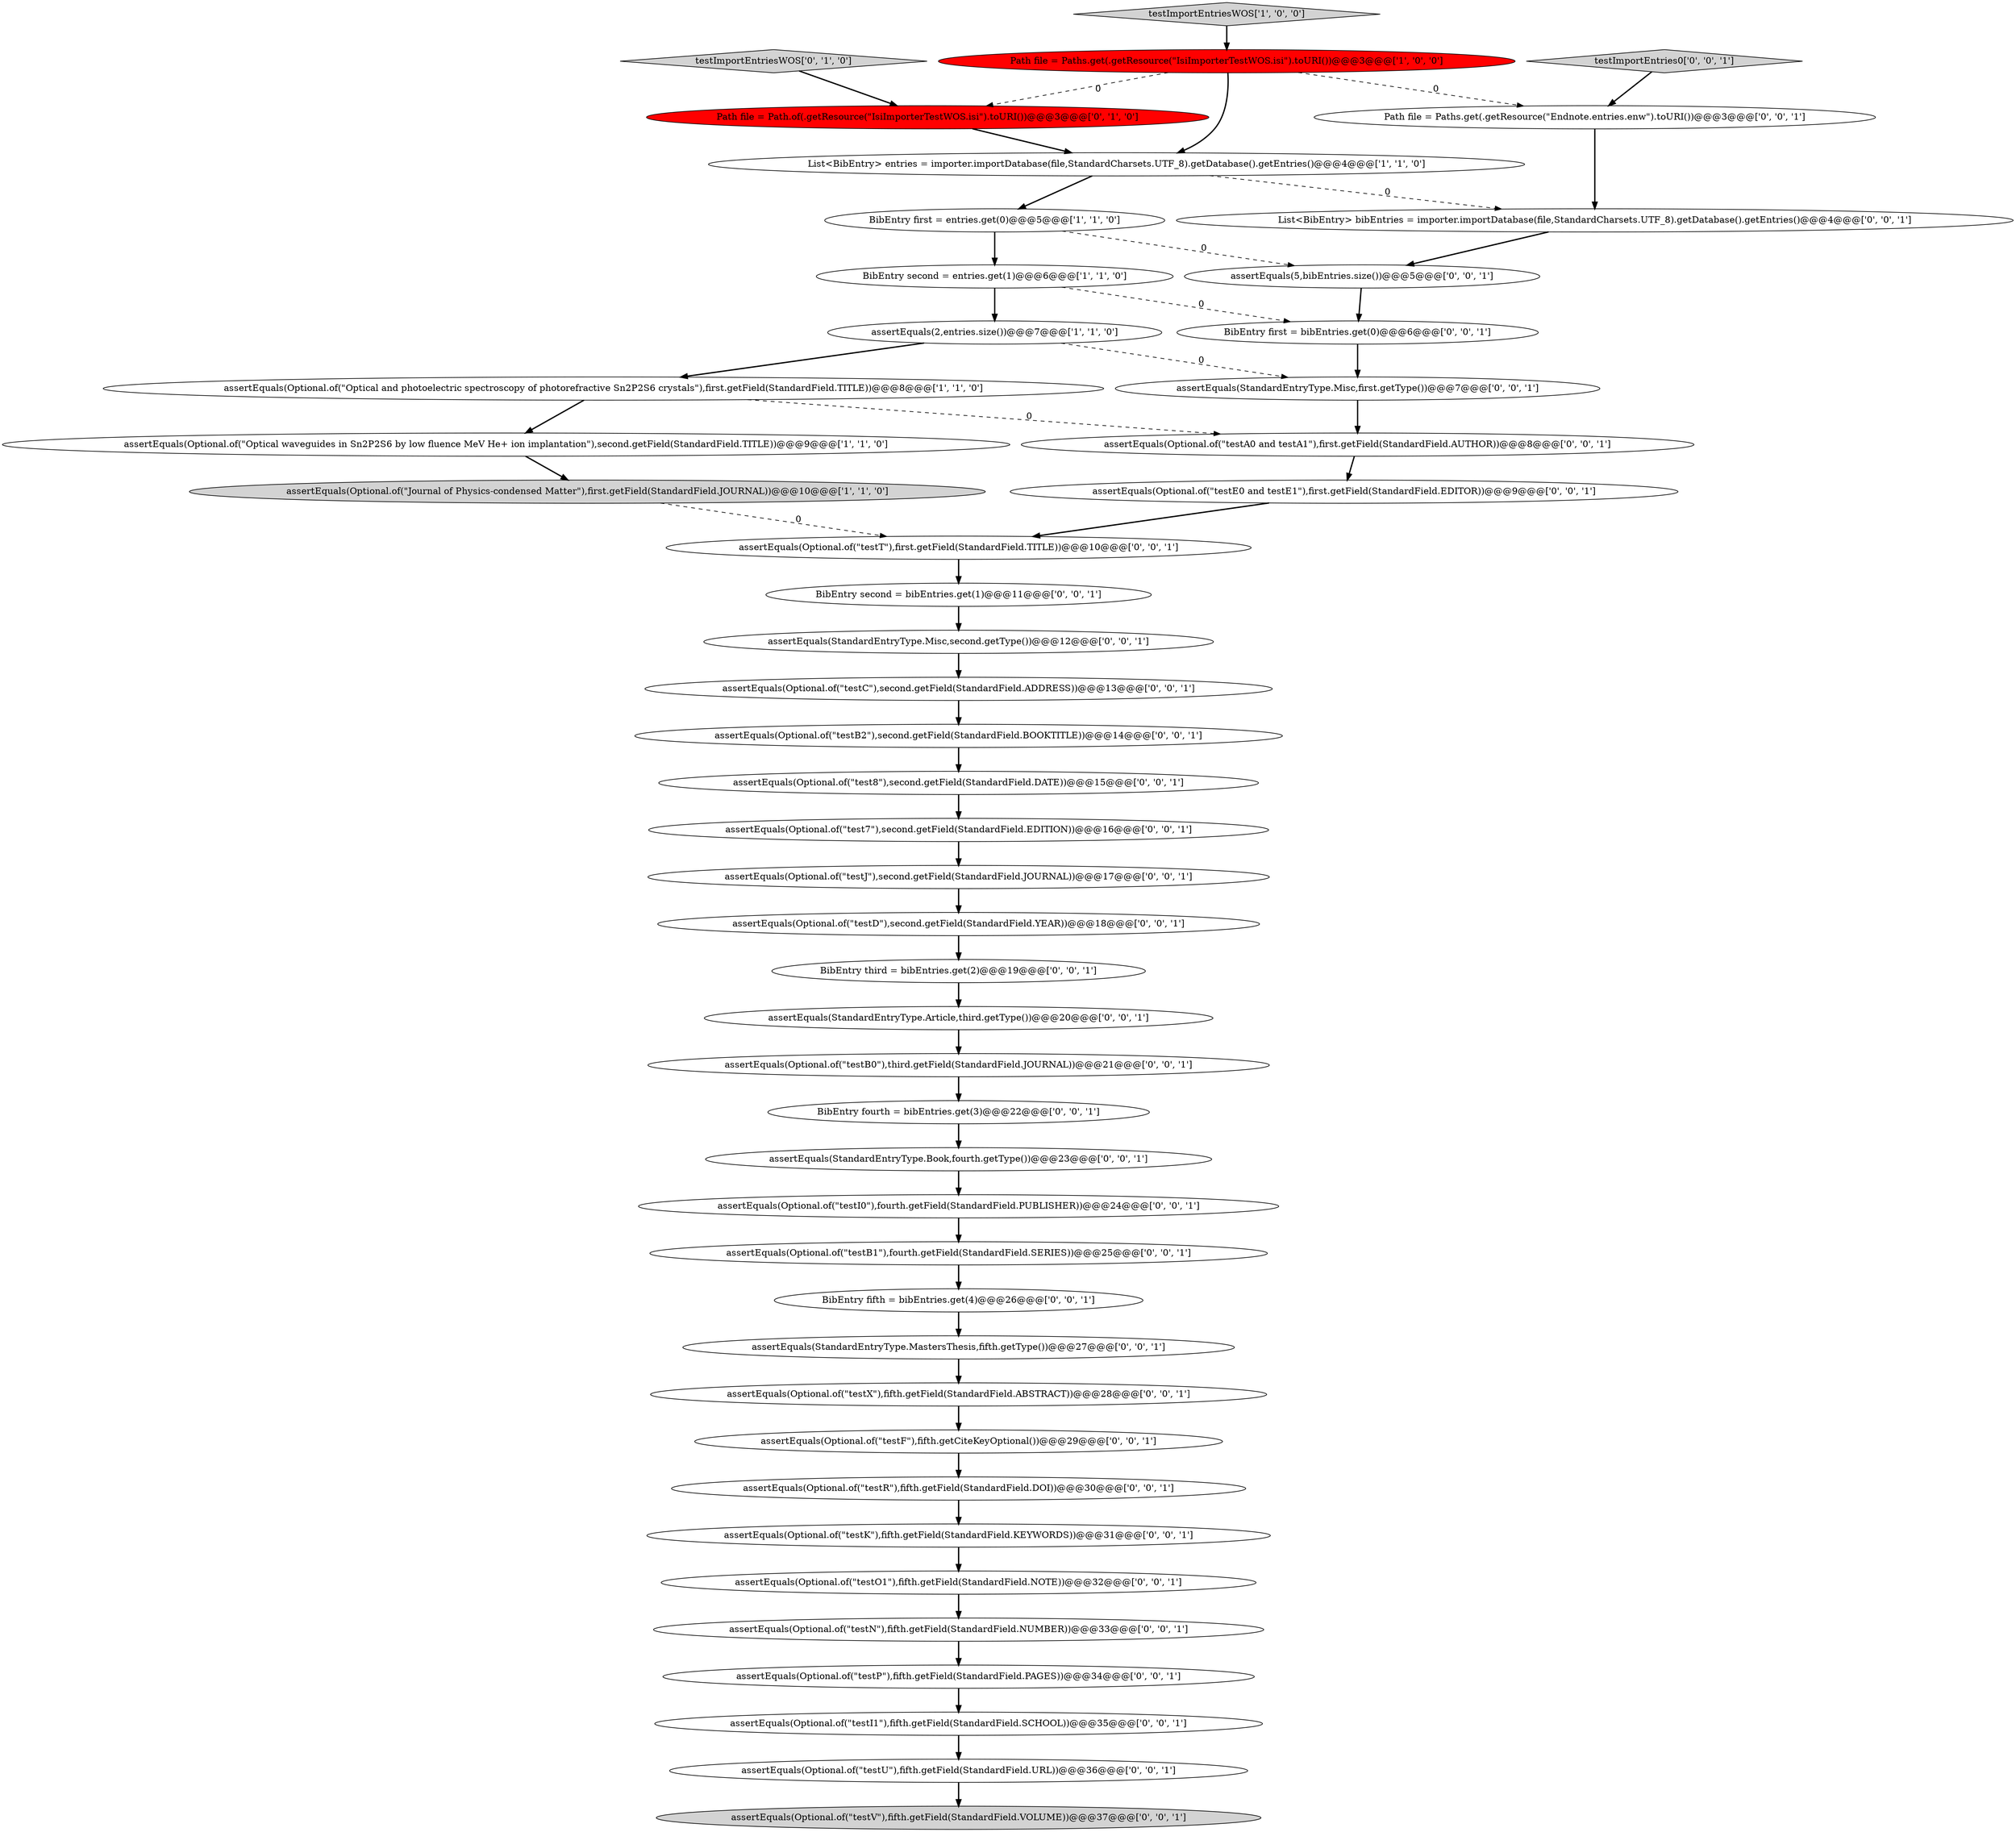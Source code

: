 digraph {
21 [style = filled, label = "assertEquals(StandardEntryType.MastersThesis,fifth.getType())@@@27@@@['0', '0', '1']", fillcolor = white, shape = ellipse image = "AAA0AAABBB3BBB"];
32 [style = filled, label = "assertEquals(Optional.of(\"test7\"),second.getField(StandardField.EDITION))@@@16@@@['0', '0', '1']", fillcolor = white, shape = ellipse image = "AAA0AAABBB3BBB"];
42 [style = filled, label = "assertEquals(Optional.of(\"testK\"),fifth.getField(StandardField.KEYWORDS))@@@31@@@['0', '0', '1']", fillcolor = white, shape = ellipse image = "AAA0AAABBB3BBB"];
10 [style = filled, label = "testImportEntriesWOS['0', '1', '0']", fillcolor = lightgray, shape = diamond image = "AAA0AAABBB2BBB"];
27 [style = filled, label = "assertEquals(Optional.of(\"testE0 and testE1\"),first.getField(StandardField.EDITOR))@@@9@@@['0', '0', '1']", fillcolor = white, shape = ellipse image = "AAA0AAABBB3BBB"];
46 [style = filled, label = "assertEquals(Optional.of(\"testX\"),fifth.getField(StandardField.ABSTRACT))@@@28@@@['0', '0', '1']", fillcolor = white, shape = ellipse image = "AAA0AAABBB3BBB"];
37 [style = filled, label = "assertEquals(5,bibEntries.size())@@@5@@@['0', '0', '1']", fillcolor = white, shape = ellipse image = "AAA0AAABBB3BBB"];
43 [style = filled, label = "Path file = Paths.get(.getResource(\"Endnote.entries.enw\").toURI())@@@3@@@['0', '0', '1']", fillcolor = white, shape = ellipse image = "AAA0AAABBB3BBB"];
24 [style = filled, label = "assertEquals(Optional.of(\"testC\"),second.getField(StandardField.ADDRESS))@@@13@@@['0', '0', '1']", fillcolor = white, shape = ellipse image = "AAA0AAABBB3BBB"];
12 [style = filled, label = "assertEquals(Optional.of(\"testV\"),fifth.getField(StandardField.VOLUME))@@@37@@@['0', '0', '1']", fillcolor = lightgray, shape = ellipse image = "AAA0AAABBB3BBB"];
5 [style = filled, label = "assertEquals(Optional.of(\"Optical and photoelectric spectroscopy of photorefractive Sn2P2S6 crystals\"),first.getField(StandardField.TITLE))@@@8@@@['1', '1', '0']", fillcolor = white, shape = ellipse image = "AAA0AAABBB1BBB"];
4 [style = filled, label = "assertEquals(2,entries.size())@@@7@@@['1', '1', '0']", fillcolor = white, shape = ellipse image = "AAA0AAABBB1BBB"];
17 [style = filled, label = "assertEquals(Optional.of(\"test8\"),second.getField(StandardField.DATE))@@@15@@@['0', '0', '1']", fillcolor = white, shape = ellipse image = "AAA0AAABBB3BBB"];
0 [style = filled, label = "assertEquals(Optional.of(\"Optical waveguides in Sn2P2S6 by low fluence MeV He+ ion implantation\"),second.getField(StandardField.TITLE))@@@9@@@['1', '1', '0']", fillcolor = white, shape = ellipse image = "AAA0AAABBB1BBB"];
40 [style = filled, label = "assertEquals(Optional.of(\"testN\"),fifth.getField(StandardField.NUMBER))@@@33@@@['0', '0', '1']", fillcolor = white, shape = ellipse image = "AAA0AAABBB3BBB"];
8 [style = filled, label = "Path file = Paths.get(.getResource(\"IsiImporterTestWOS.isi\").toURI())@@@3@@@['1', '0', '0']", fillcolor = red, shape = ellipse image = "AAA1AAABBB1BBB"];
9 [style = filled, label = "Path file = Path.of(.getResource(\"IsiImporterTestWOS.isi\").toURI())@@@3@@@['0', '1', '0']", fillcolor = red, shape = ellipse image = "AAA1AAABBB2BBB"];
11 [style = filled, label = "assertEquals(Optional.of(\"testD\"),second.getField(StandardField.YEAR))@@@18@@@['0', '0', '1']", fillcolor = white, shape = ellipse image = "AAA0AAABBB3BBB"];
41 [style = filled, label = "assertEquals(Optional.of(\"testI0\"),fourth.getField(StandardField.PUBLISHER))@@@24@@@['0', '0', '1']", fillcolor = white, shape = ellipse image = "AAA0AAABBB3BBB"];
30 [style = filled, label = "List<BibEntry> bibEntries = importer.importDatabase(file,StandardCharsets.UTF_8).getDatabase().getEntries()@@@4@@@['0', '0', '1']", fillcolor = white, shape = ellipse image = "AAA0AAABBB3BBB"];
35 [style = filled, label = "assertEquals(StandardEntryType.Misc,second.getType())@@@12@@@['0', '0', '1']", fillcolor = white, shape = ellipse image = "AAA0AAABBB3BBB"];
45 [style = filled, label = "assertEquals(Optional.of(\"testB2\"),second.getField(StandardField.BOOKTITLE))@@@14@@@['0', '0', '1']", fillcolor = white, shape = ellipse image = "AAA0AAABBB3BBB"];
19 [style = filled, label = "BibEntry third = bibEntries.get(2)@@@19@@@['0', '0', '1']", fillcolor = white, shape = ellipse image = "AAA0AAABBB3BBB"];
16 [style = filled, label = "assertEquals(Optional.of(\"testJ\"),second.getField(StandardField.JOURNAL))@@@17@@@['0', '0', '1']", fillcolor = white, shape = ellipse image = "AAA0AAABBB3BBB"];
36 [style = filled, label = "assertEquals(Optional.of(\"testP\"),fifth.getField(StandardField.PAGES))@@@34@@@['0', '0', '1']", fillcolor = white, shape = ellipse image = "AAA0AAABBB3BBB"];
31 [style = filled, label = "assertEquals(Optional.of(\"testT\"),first.getField(StandardField.TITLE))@@@10@@@['0', '0', '1']", fillcolor = white, shape = ellipse image = "AAA0AAABBB3BBB"];
6 [style = filled, label = "List<BibEntry> entries = importer.importDatabase(file,StandardCharsets.UTF_8).getDatabase().getEntries()@@@4@@@['1', '1', '0']", fillcolor = white, shape = ellipse image = "AAA0AAABBB1BBB"];
29 [style = filled, label = "assertEquals(Optional.of(\"testB1\"),fourth.getField(StandardField.SERIES))@@@25@@@['0', '0', '1']", fillcolor = white, shape = ellipse image = "AAA0AAABBB3BBB"];
44 [style = filled, label = "testImportEntries0['0', '0', '1']", fillcolor = lightgray, shape = diamond image = "AAA0AAABBB3BBB"];
28 [style = filled, label = "assertEquals(Optional.of(\"testU\"),fifth.getField(StandardField.URL))@@@36@@@['0', '0', '1']", fillcolor = white, shape = ellipse image = "AAA0AAABBB3BBB"];
26 [style = filled, label = "assertEquals(Optional.of(\"testR\"),fifth.getField(StandardField.DOI))@@@30@@@['0', '0', '1']", fillcolor = white, shape = ellipse image = "AAA0AAABBB3BBB"];
3 [style = filled, label = "BibEntry second = entries.get(1)@@@6@@@['1', '1', '0']", fillcolor = white, shape = ellipse image = "AAA0AAABBB1BBB"];
2 [style = filled, label = "BibEntry first = entries.get(0)@@@5@@@['1', '1', '0']", fillcolor = white, shape = ellipse image = "AAA0AAABBB1BBB"];
23 [style = filled, label = "assertEquals(Optional.of(\"testI1\"),fifth.getField(StandardField.SCHOOL))@@@35@@@['0', '0', '1']", fillcolor = white, shape = ellipse image = "AAA0AAABBB3BBB"];
25 [style = filled, label = "BibEntry fifth = bibEntries.get(4)@@@26@@@['0', '0', '1']", fillcolor = white, shape = ellipse image = "AAA0AAABBB3BBB"];
1 [style = filled, label = "testImportEntriesWOS['1', '0', '0']", fillcolor = lightgray, shape = diamond image = "AAA0AAABBB1BBB"];
22 [style = filled, label = "assertEquals(StandardEntryType.Article,third.getType())@@@20@@@['0', '0', '1']", fillcolor = white, shape = ellipse image = "AAA0AAABBB3BBB"];
38 [style = filled, label = "assertEquals(Optional.of(\"testB0\"),third.getField(StandardField.JOURNAL))@@@21@@@['0', '0', '1']", fillcolor = white, shape = ellipse image = "AAA0AAABBB3BBB"];
7 [style = filled, label = "assertEquals(Optional.of(\"Journal of Physics-condensed Matter\"),first.getField(StandardField.JOURNAL))@@@10@@@['1', '1', '0']", fillcolor = lightgray, shape = ellipse image = "AAA0AAABBB1BBB"];
13 [style = filled, label = "BibEntry first = bibEntries.get(0)@@@6@@@['0', '0', '1']", fillcolor = white, shape = ellipse image = "AAA0AAABBB3BBB"];
18 [style = filled, label = "assertEquals(Optional.of(\"testA0 and testA1\"),first.getField(StandardField.AUTHOR))@@@8@@@['0', '0', '1']", fillcolor = white, shape = ellipse image = "AAA0AAABBB3BBB"];
15 [style = filled, label = "BibEntry second = bibEntries.get(1)@@@11@@@['0', '0', '1']", fillcolor = white, shape = ellipse image = "AAA0AAABBB3BBB"];
20 [style = filled, label = "assertEquals(StandardEntryType.Misc,first.getType())@@@7@@@['0', '0', '1']", fillcolor = white, shape = ellipse image = "AAA0AAABBB3BBB"];
33 [style = filled, label = "assertEquals(StandardEntryType.Book,fourth.getType())@@@23@@@['0', '0', '1']", fillcolor = white, shape = ellipse image = "AAA0AAABBB3BBB"];
34 [style = filled, label = "assertEquals(Optional.of(\"testO1\"),fifth.getField(StandardField.NOTE))@@@32@@@['0', '0', '1']", fillcolor = white, shape = ellipse image = "AAA0AAABBB3BBB"];
39 [style = filled, label = "assertEquals(Optional.of(\"testF\"),fifth.getCiteKeyOptional())@@@29@@@['0', '0', '1']", fillcolor = white, shape = ellipse image = "AAA0AAABBB3BBB"];
14 [style = filled, label = "BibEntry fourth = bibEntries.get(3)@@@22@@@['0', '0', '1']", fillcolor = white, shape = ellipse image = "AAA0AAABBB3BBB"];
42->34 [style = bold, label=""];
26->42 [style = bold, label=""];
1->8 [style = bold, label=""];
16->11 [style = bold, label=""];
7->31 [style = dashed, label="0"];
34->40 [style = bold, label=""];
41->29 [style = bold, label=""];
2->3 [style = bold, label=""];
27->31 [style = bold, label=""];
29->25 [style = bold, label=""];
33->41 [style = bold, label=""];
8->6 [style = bold, label=""];
30->37 [style = bold, label=""];
17->32 [style = bold, label=""];
32->16 [style = bold, label=""];
11->19 [style = bold, label=""];
46->39 [style = bold, label=""];
28->12 [style = bold, label=""];
3->13 [style = dashed, label="0"];
3->4 [style = bold, label=""];
31->15 [style = bold, label=""];
5->18 [style = dashed, label="0"];
39->26 [style = bold, label=""];
15->35 [style = bold, label=""];
43->30 [style = bold, label=""];
24->45 [style = bold, label=""];
35->24 [style = bold, label=""];
9->6 [style = bold, label=""];
0->7 [style = bold, label=""];
6->2 [style = bold, label=""];
38->14 [style = bold, label=""];
14->33 [style = bold, label=""];
20->18 [style = bold, label=""];
23->28 [style = bold, label=""];
44->43 [style = bold, label=""];
22->38 [style = bold, label=""];
21->46 [style = bold, label=""];
8->9 [style = dashed, label="0"];
36->23 [style = bold, label=""];
5->0 [style = bold, label=""];
18->27 [style = bold, label=""];
40->36 [style = bold, label=""];
4->20 [style = dashed, label="0"];
2->37 [style = dashed, label="0"];
8->43 [style = dashed, label="0"];
6->30 [style = dashed, label="0"];
10->9 [style = bold, label=""];
45->17 [style = bold, label=""];
37->13 [style = bold, label=""];
19->22 [style = bold, label=""];
4->5 [style = bold, label=""];
25->21 [style = bold, label=""];
13->20 [style = bold, label=""];
}

